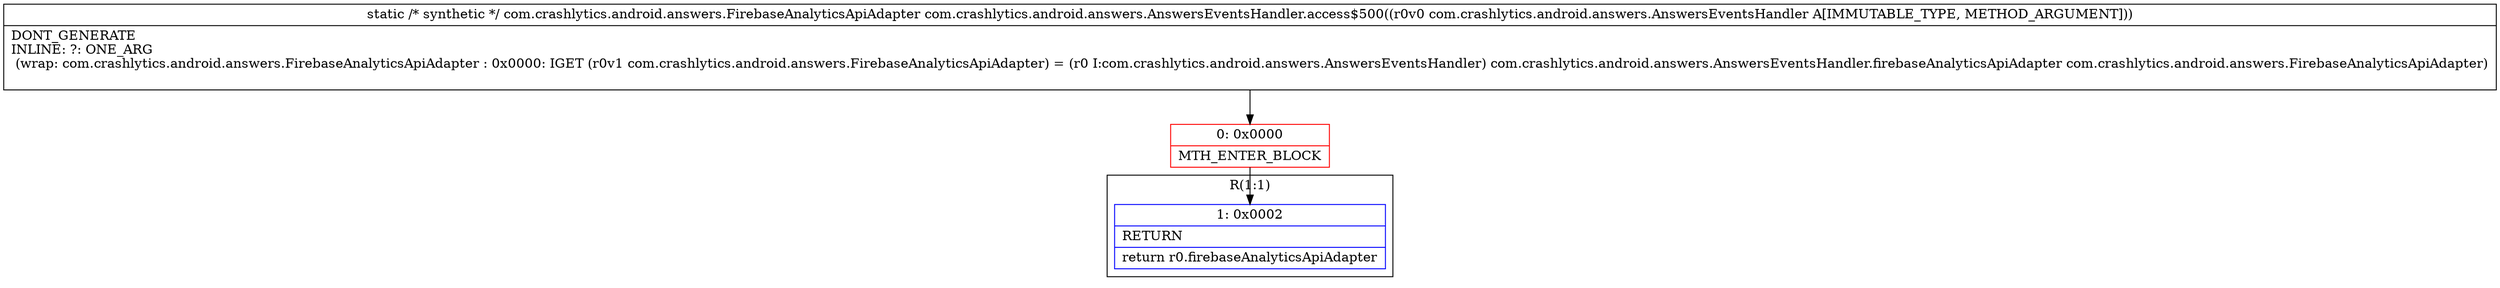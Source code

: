 digraph "CFG forcom.crashlytics.android.answers.AnswersEventsHandler.access$500(Lcom\/crashlytics\/android\/answers\/AnswersEventsHandler;)Lcom\/crashlytics\/android\/answers\/FirebaseAnalyticsApiAdapter;" {
subgraph cluster_Region_1715081337 {
label = "R(1:1)";
node [shape=record,color=blue];
Node_1 [shape=record,label="{1\:\ 0x0002|RETURN\l|return r0.firebaseAnalyticsApiAdapter\l}"];
}
Node_0 [shape=record,color=red,label="{0\:\ 0x0000|MTH_ENTER_BLOCK\l}"];
MethodNode[shape=record,label="{static \/* synthetic *\/ com.crashlytics.android.answers.FirebaseAnalyticsApiAdapter com.crashlytics.android.answers.AnswersEventsHandler.access$500((r0v0 com.crashlytics.android.answers.AnswersEventsHandler A[IMMUTABLE_TYPE, METHOD_ARGUMENT]))  | DONT_GENERATE\lINLINE: ?: ONE_ARG  \l  (wrap: com.crashlytics.android.answers.FirebaseAnalyticsApiAdapter : 0x0000: IGET  (r0v1 com.crashlytics.android.answers.FirebaseAnalyticsApiAdapter) = (r0 I:com.crashlytics.android.answers.AnswersEventsHandler) com.crashlytics.android.answers.AnswersEventsHandler.firebaseAnalyticsApiAdapter com.crashlytics.android.answers.FirebaseAnalyticsApiAdapter)\l\l}"];
MethodNode -> Node_0;
Node_0 -> Node_1;
}


